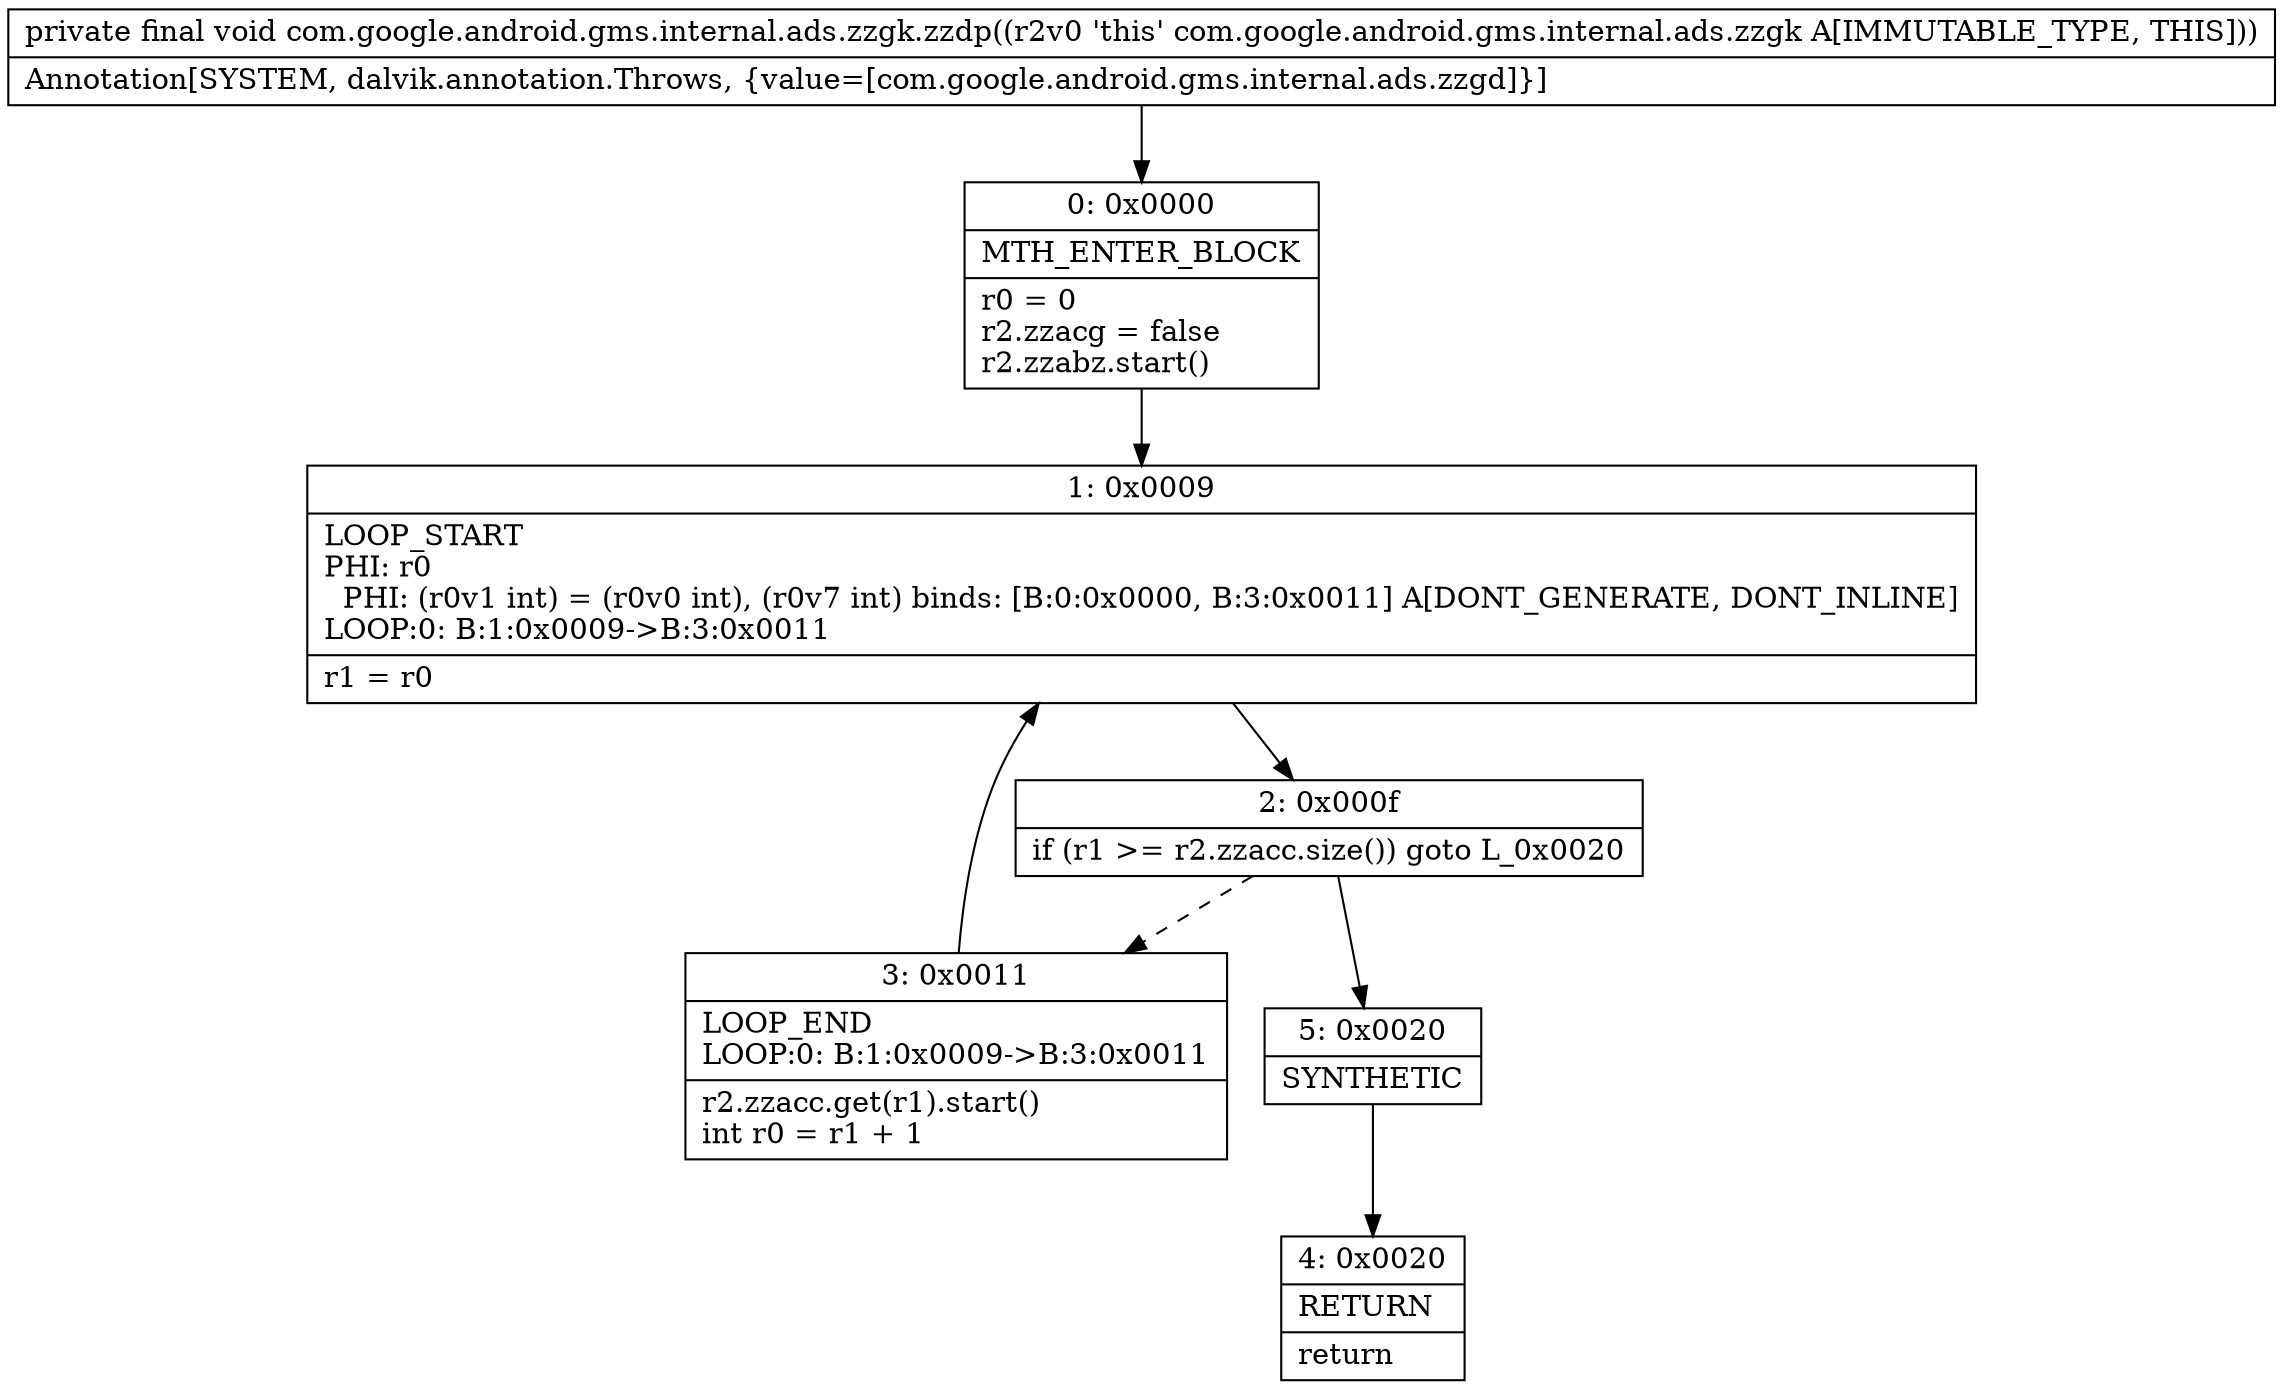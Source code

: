 digraph "CFG forcom.google.android.gms.internal.ads.zzgk.zzdp()V" {
Node_0 [shape=record,label="{0\:\ 0x0000|MTH_ENTER_BLOCK\l|r0 = 0\lr2.zzacg = false\lr2.zzabz.start()\l}"];
Node_1 [shape=record,label="{1\:\ 0x0009|LOOP_START\lPHI: r0 \l  PHI: (r0v1 int) = (r0v0 int), (r0v7 int) binds: [B:0:0x0000, B:3:0x0011] A[DONT_GENERATE, DONT_INLINE]\lLOOP:0: B:1:0x0009\-\>B:3:0x0011\l|r1 = r0\l}"];
Node_2 [shape=record,label="{2\:\ 0x000f|if (r1 \>= r2.zzacc.size()) goto L_0x0020\l}"];
Node_3 [shape=record,label="{3\:\ 0x0011|LOOP_END\lLOOP:0: B:1:0x0009\-\>B:3:0x0011\l|r2.zzacc.get(r1).start()\lint r0 = r1 + 1\l}"];
Node_4 [shape=record,label="{4\:\ 0x0020|RETURN\l|return\l}"];
Node_5 [shape=record,label="{5\:\ 0x0020|SYNTHETIC\l}"];
MethodNode[shape=record,label="{private final void com.google.android.gms.internal.ads.zzgk.zzdp((r2v0 'this' com.google.android.gms.internal.ads.zzgk A[IMMUTABLE_TYPE, THIS]))  | Annotation[SYSTEM, dalvik.annotation.Throws, \{value=[com.google.android.gms.internal.ads.zzgd]\}]\l}"];
MethodNode -> Node_0;
Node_0 -> Node_1;
Node_1 -> Node_2;
Node_2 -> Node_3[style=dashed];
Node_2 -> Node_5;
Node_3 -> Node_1;
Node_5 -> Node_4;
}

